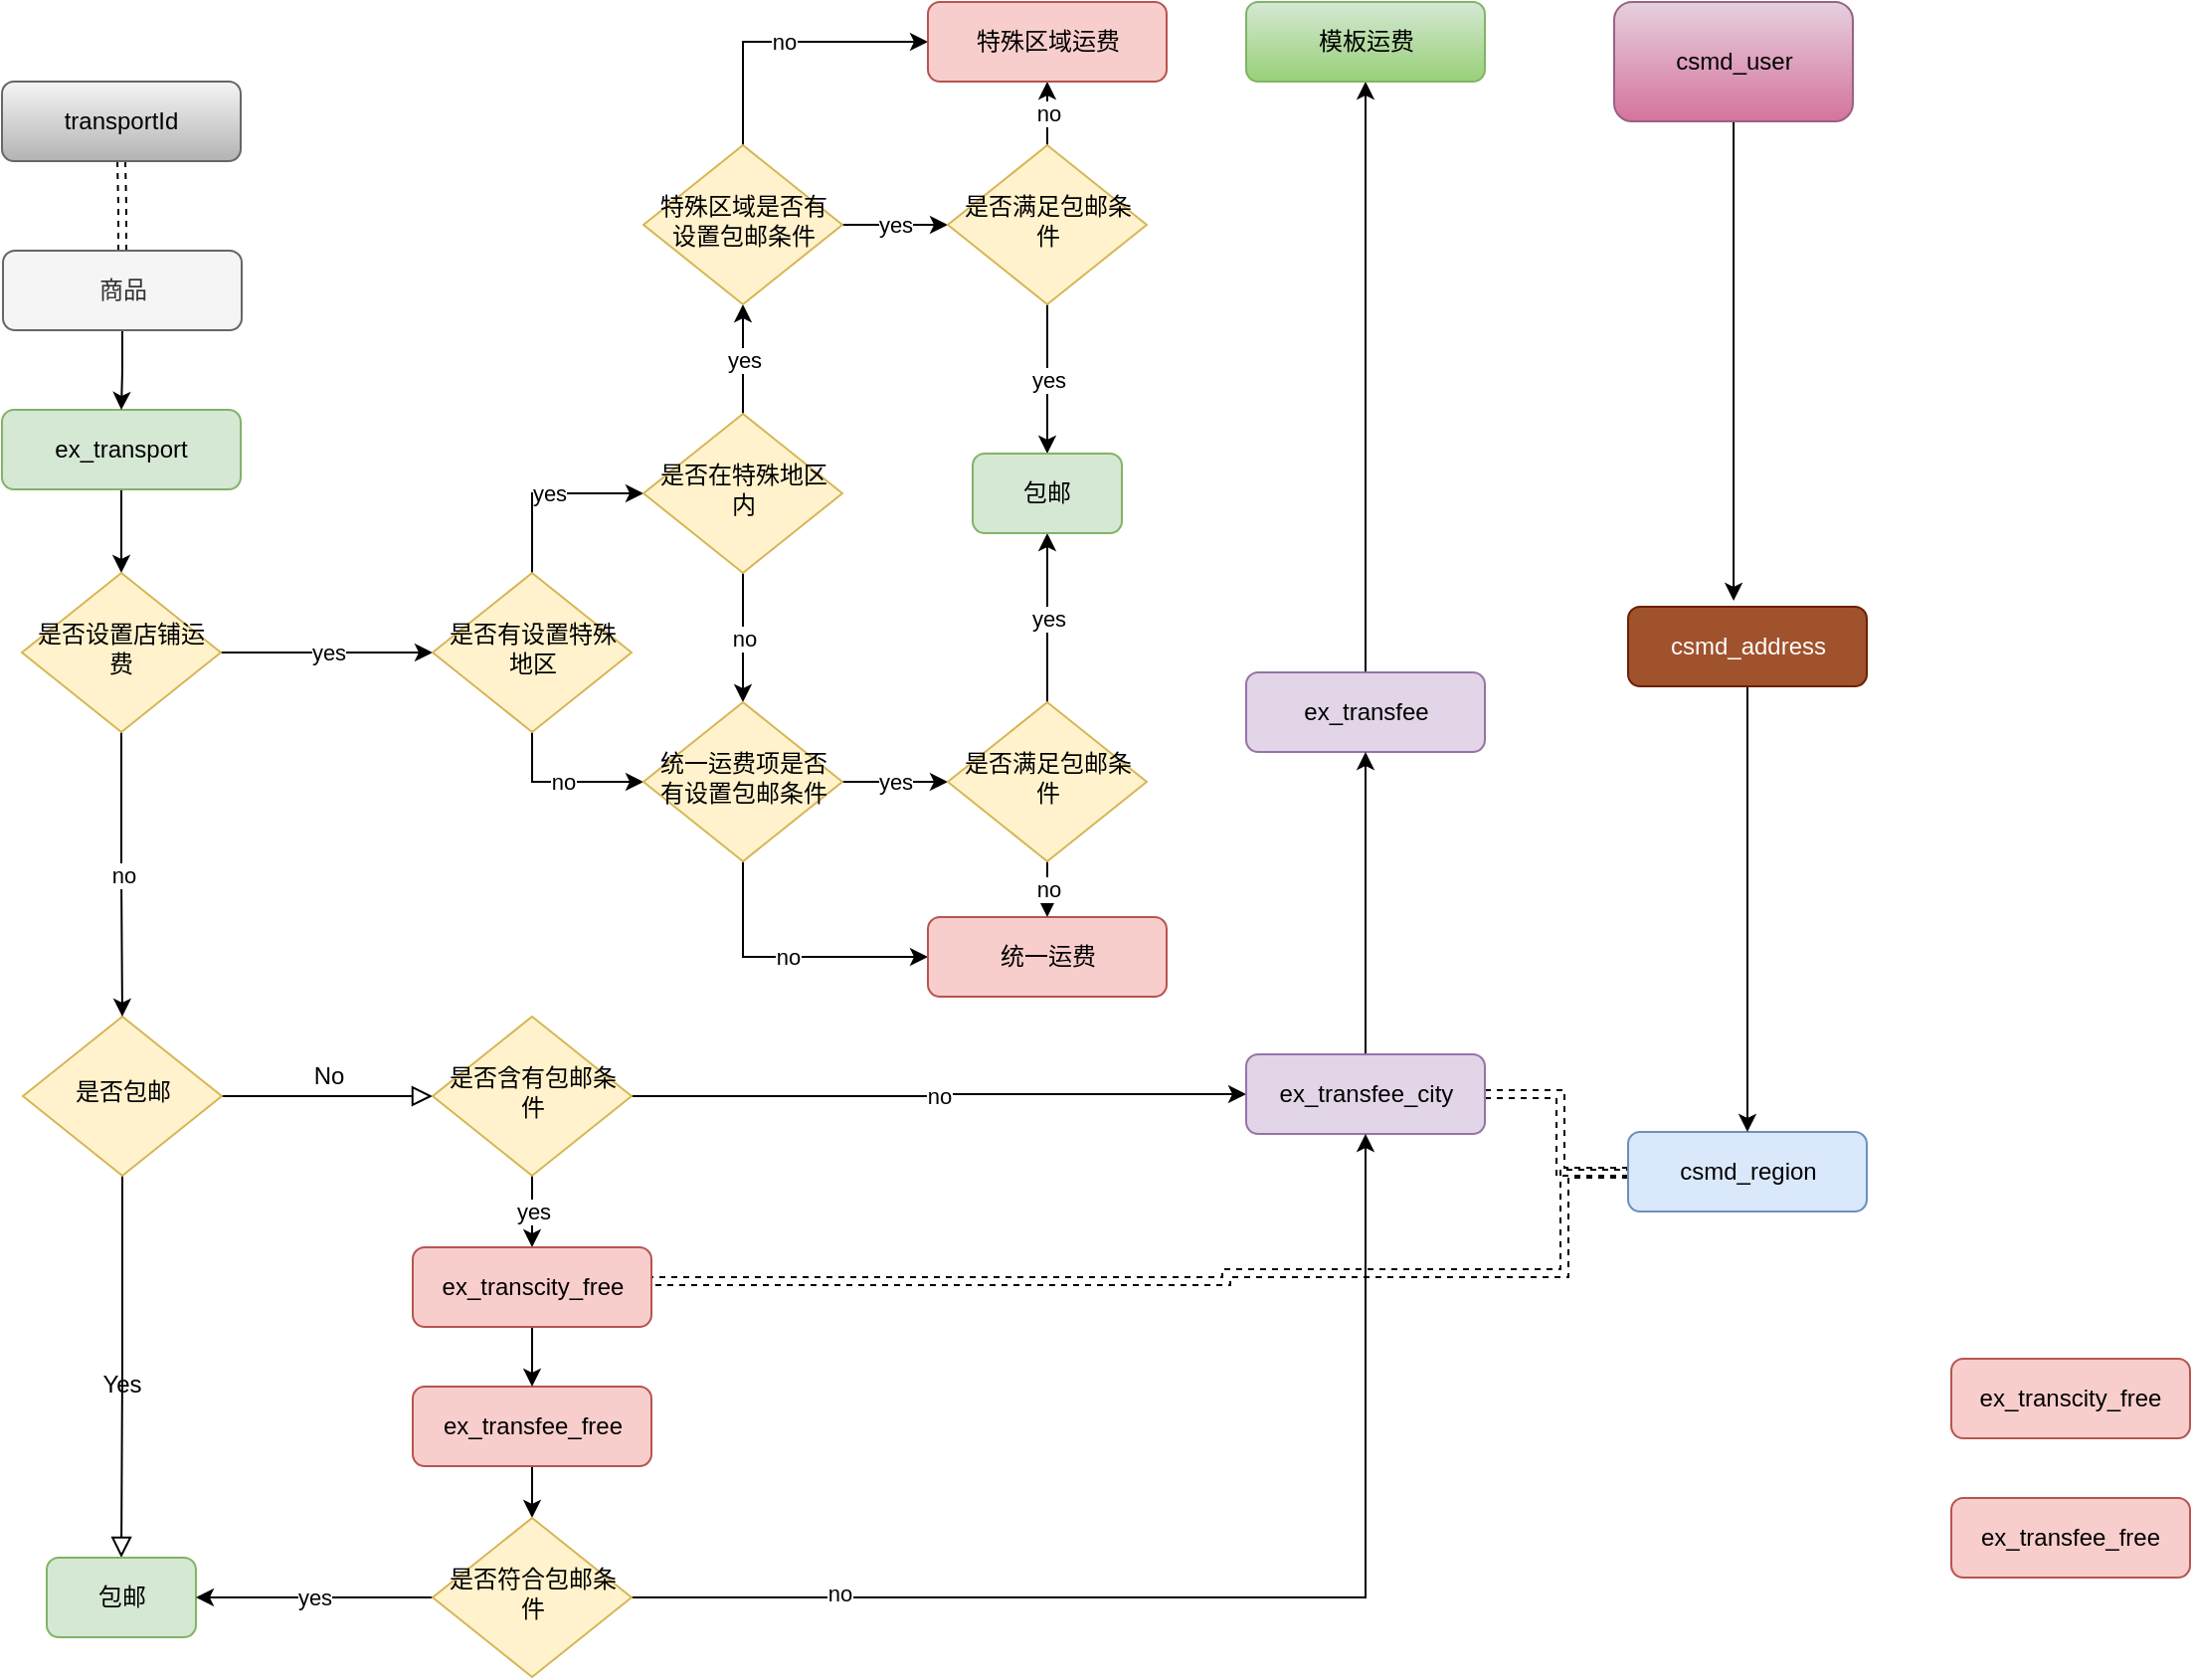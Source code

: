 <mxfile version="13.6.2" type="github" pages="2">
  <diagram id="C5RBs43oDa-KdzZeNtuy" name="运费模样">
    <mxGraphModel dx="1704" dy="724" grid="1" gridSize="10" guides="1" tooltips="1" connect="1" arrows="1" fold="1" page="1" pageScale="1" pageWidth="1169" pageHeight="1654" math="0" shadow="0">
      <root>
        <mxCell id="WIyWlLk6GJQsqaUBKTNV-0" />
        <mxCell id="WIyWlLk6GJQsqaUBKTNV-1" parent="WIyWlLk6GJQsqaUBKTNV-0" />
        <mxCell id="stCx9TEKh2jNsoe4EKCQ-95" style="edgeStyle=orthogonalEdgeStyle;rounded=0;orthogonalLoop=1;jettySize=auto;html=1;exitX=0.5;exitY=1;exitDx=0;exitDy=0;entryX=0.5;entryY=0;entryDx=0;entryDy=0;" parent="WIyWlLk6GJQsqaUBKTNV-1" source="WIyWlLk6GJQsqaUBKTNV-3" target="stCx9TEKh2jNsoe4EKCQ-87" edge="1">
          <mxGeometry relative="1" as="geometry" />
        </mxCell>
        <mxCell id="WIyWlLk6GJQsqaUBKTNV-3" value="ex_transport" style="rounded=1;whiteSpace=wrap;html=1;fontSize=12;glass=0;strokeWidth=1;shadow=0;fillColor=#d5e8d4;strokeColor=#82b366;" parent="WIyWlLk6GJQsqaUBKTNV-1" vertex="1">
          <mxGeometry x="120" y="536" width="120" height="40" as="geometry" />
        </mxCell>
        <mxCell id="WIyWlLk6GJQsqaUBKTNV-4" value="Yes" style="rounded=0;html=1;jettySize=auto;orthogonalLoop=1;fontSize=12;endArrow=block;endFill=0;endSize=8;strokeWidth=1;shadow=0;labelBackgroundColor=none;edgeStyle=orthogonalEdgeStyle;entryX=0.5;entryY=0;entryDx=0;entryDy=0;" parent="WIyWlLk6GJQsqaUBKTNV-1" source="WIyWlLk6GJQsqaUBKTNV-6" target="WIyWlLk6GJQsqaUBKTNV-11" edge="1">
          <mxGeometry x="0.091" relative="1" as="geometry">
            <mxPoint as="offset" />
            <mxPoint x="180.5" y="903" as="targetPoint" />
          </mxGeometry>
        </mxCell>
        <mxCell id="WIyWlLk6GJQsqaUBKTNV-5" value="No" style="edgeStyle=orthogonalEdgeStyle;rounded=0;html=1;jettySize=auto;orthogonalLoop=1;fontSize=12;endArrow=block;endFill=0;endSize=8;strokeWidth=1;shadow=0;labelBackgroundColor=none;entryX=0;entryY=0.5;entryDx=0;entryDy=0;" parent="WIyWlLk6GJQsqaUBKTNV-1" source="WIyWlLk6GJQsqaUBKTNV-6" target="WIyWlLk6GJQsqaUBKTNV-10" edge="1">
          <mxGeometry y="10" relative="1" as="geometry">
            <mxPoint as="offset" />
            <mxPoint x="260.5" y="869" as="targetPoint" />
          </mxGeometry>
        </mxCell>
        <mxCell id="WIyWlLk6GJQsqaUBKTNV-6" value="是否包邮" style="rhombus;whiteSpace=wrap;html=1;shadow=0;fontFamily=Helvetica;fontSize=12;align=center;strokeWidth=1;spacing=6;spacingTop=-4;fillColor=#fff2cc;strokeColor=#d6b656;" parent="WIyWlLk6GJQsqaUBKTNV-1" vertex="1">
          <mxGeometry x="130.5" y="841" width="100" height="80" as="geometry" />
        </mxCell>
        <mxCell id="stCx9TEKh2jNsoe4EKCQ-55" style="edgeStyle=orthogonalEdgeStyle;rounded=0;orthogonalLoop=1;jettySize=auto;html=1;exitX=0.5;exitY=0;exitDx=0;exitDy=0;entryX=0.5;entryY=1;entryDx=0;entryDy=0;" parent="WIyWlLk6GJQsqaUBKTNV-1" source="WIyWlLk6GJQsqaUBKTNV-7" target="_SuiIOecB2PzD5mhdVLb-4" edge="1">
          <mxGeometry relative="1" as="geometry" />
        </mxCell>
        <mxCell id="WIyWlLk6GJQsqaUBKTNV-7" value="ex_transfee" style="rounded=1;whiteSpace=wrap;html=1;fontSize=12;glass=0;strokeWidth=1;shadow=0;fillColor=#e1d5e7;strokeColor=#9673a6;" parent="WIyWlLk6GJQsqaUBKTNV-1" vertex="1">
          <mxGeometry x="745.5" y="668" width="120" height="40" as="geometry" />
        </mxCell>
        <mxCell id="_SuiIOecB2PzD5mhdVLb-4" value="&lt;p&gt;模板运费&lt;/p&gt;" style="rounded=1;whiteSpace=wrap;html=1;fontSize=12;glass=0;strokeWidth=1;shadow=0;gradientColor=#97d077;fillColor=#d5e8d4;strokeColor=#82b366;" parent="WIyWlLk6GJQsqaUBKTNV-1" vertex="1">
          <mxGeometry x="745.5" y="331" width="120" height="40" as="geometry" />
        </mxCell>
        <mxCell id="stCx9TEKh2jNsoe4EKCQ-7" value="no" style="edgeStyle=orthogonalEdgeStyle;rounded=0;orthogonalLoop=1;jettySize=auto;html=1;exitX=1;exitY=0.5;exitDx=0;exitDy=0;entryX=0;entryY=0.5;entryDx=0;entryDy=0;" parent="WIyWlLk6GJQsqaUBKTNV-1" source="WIyWlLk6GJQsqaUBKTNV-10" target="_SuiIOecB2PzD5mhdVLb-20" edge="1">
          <mxGeometry relative="1" as="geometry" />
        </mxCell>
        <mxCell id="stCx9TEKh2jNsoe4EKCQ-68" value="yes" style="edgeStyle=orthogonalEdgeStyle;rounded=0;orthogonalLoop=1;jettySize=auto;html=1;exitX=0.5;exitY=1;exitDx=0;exitDy=0;entryX=0.5;entryY=0;entryDx=0;entryDy=0;" parent="WIyWlLk6GJQsqaUBKTNV-1" source="WIyWlLk6GJQsqaUBKTNV-10" target="_SuiIOecB2PzD5mhdVLb-21" edge="1">
          <mxGeometry relative="1" as="geometry" />
        </mxCell>
        <mxCell id="WIyWlLk6GJQsqaUBKTNV-10" value="是否含有包邮条件" style="rhombus;whiteSpace=wrap;html=1;shadow=0;fontFamily=Helvetica;fontSize=12;align=center;strokeWidth=1;spacing=6;spacingTop=-4;fillColor=#fff2cc;strokeColor=#d6b656;" parent="WIyWlLk6GJQsqaUBKTNV-1" vertex="1">
          <mxGeometry x="336.5" y="841" width="100" height="80" as="geometry" />
        </mxCell>
        <mxCell id="WIyWlLk6GJQsqaUBKTNV-11" value="包邮" style="rounded=1;whiteSpace=wrap;html=1;fontSize=12;glass=0;strokeWidth=1;shadow=0;fillColor=#d5e8d4;strokeColor=#82b366;" parent="WIyWlLk6GJQsqaUBKTNV-1" vertex="1">
          <mxGeometry x="142.5" y="1113" width="75" height="40" as="geometry" />
        </mxCell>
        <mxCell id="stCx9TEKh2jNsoe4EKCQ-70" style="edgeStyle=orthogonalEdgeStyle;rounded=0;orthogonalLoop=1;jettySize=auto;html=1;exitX=0.5;exitY=1;exitDx=0;exitDy=0;entryX=0.5;entryY=0;entryDx=0;entryDy=0;" parent="WIyWlLk6GJQsqaUBKTNV-1" source="WIyWlLk6GJQsqaUBKTNV-12" target="stCx9TEKh2jNsoe4EKCQ-60" edge="1">
          <mxGeometry relative="1" as="geometry" />
        </mxCell>
        <mxCell id="WIyWlLk6GJQsqaUBKTNV-12" value="ex_transfee_free" style="rounded=1;whiteSpace=wrap;html=1;fontSize=12;glass=0;strokeWidth=1;shadow=0;fillColor=#f8cecc;strokeColor=#b85450;" parent="WIyWlLk6GJQsqaUBKTNV-1" vertex="1">
          <mxGeometry x="326.5" y="1027" width="120" height="40" as="geometry" />
        </mxCell>
        <mxCell id="_SuiIOecB2PzD5mhdVLb-3" value="" style="edgeStyle=orthogonalEdgeStyle;rounded=0;orthogonalLoop=1;jettySize=auto;html=1;fontSize=12;shape=link;dashed=1;" parent="WIyWlLk6GJQsqaUBKTNV-1" source="_SuiIOecB2PzD5mhdVLb-0" target="_SuiIOecB2PzD5mhdVLb-2" edge="1">
          <mxGeometry relative="1" as="geometry" />
        </mxCell>
        <mxCell id="stCx9TEKh2jNsoe4EKCQ-94" style="edgeStyle=orthogonalEdgeStyle;rounded=0;orthogonalLoop=1;jettySize=auto;html=1;exitX=0.5;exitY=1;exitDx=0;exitDy=0;" parent="WIyWlLk6GJQsqaUBKTNV-1" source="_SuiIOecB2PzD5mhdVLb-0" target="WIyWlLk6GJQsqaUBKTNV-3" edge="1">
          <mxGeometry relative="1" as="geometry" />
        </mxCell>
        <mxCell id="_SuiIOecB2PzD5mhdVLb-0" value="商品" style="rounded=1;whiteSpace=wrap;html=1;fontSize=12;glass=0;strokeWidth=1;shadow=0;fillColor=#f5f5f5;strokeColor=#666666;fontColor=#333333;" parent="WIyWlLk6GJQsqaUBKTNV-1" vertex="1">
          <mxGeometry x="120.5" y="456" width="120" height="40" as="geometry" />
        </mxCell>
        <mxCell id="_SuiIOecB2PzD5mhdVLb-2" value="transportId" style="rounded=1;whiteSpace=wrap;html=1;fontSize=12;glass=0;strokeWidth=1;shadow=0;gradientColor=#b3b3b3;fillColor=#f5f5f5;strokeColor=#666666;" parent="WIyWlLk6GJQsqaUBKTNV-1" vertex="1">
          <mxGeometry x="120" y="371" width="120" height="40" as="geometry" />
        </mxCell>
        <mxCell id="_SuiIOecB2PzD5mhdVLb-9" style="edgeStyle=orthogonalEdgeStyle;rounded=0;orthogonalLoop=1;jettySize=auto;html=1;entryX=1;entryY=0.5;entryDx=0;entryDy=0;fontSize=12;dashed=1;shape=link;" parent="WIyWlLk6GJQsqaUBKTNV-1" source="_SuiIOecB2PzD5mhdVLb-8" target="_SuiIOecB2PzD5mhdVLb-20" edge="1">
          <mxGeometry relative="1" as="geometry">
            <mxPoint x="865.5" y="859" as="targetPoint" />
            <Array as="points">
              <mxPoint x="903.5" y="919" />
              <mxPoint x="903.5" y="880" />
            </Array>
          </mxGeometry>
        </mxCell>
        <mxCell id="stCx9TEKh2jNsoe4EKCQ-81" style="edgeStyle=orthogonalEdgeStyle;shape=link;rounded=0;orthogonalLoop=1;jettySize=auto;html=1;exitX=0;exitY=0.5;exitDx=0;exitDy=0;entryX=1;entryY=0.5;entryDx=0;entryDy=0;dashed=1;" parent="WIyWlLk6GJQsqaUBKTNV-1" edge="1">
          <mxGeometry relative="1" as="geometry">
            <Array as="points">
              <mxPoint x="905.5" y="920" />
              <mxPoint x="905.5" y="970" />
              <mxPoint x="735.5" y="970" />
              <mxPoint x="735.5" y="974" />
              <mxPoint x="446.5" y="974" />
            </Array>
            <mxPoint x="937.5" y="920" as="sourcePoint" />
            <mxPoint x="446.5" y="978" as="targetPoint" />
          </mxGeometry>
        </mxCell>
        <mxCell id="_SuiIOecB2PzD5mhdVLb-8" value="csmd_region" style="rounded=1;whiteSpace=wrap;html=1;fontSize=12;glass=0;strokeWidth=1;shadow=0;fillColor=#dae8fc;strokeColor=#6c8ebf;" parent="WIyWlLk6GJQsqaUBKTNV-1" vertex="1">
          <mxGeometry x="937.5" y="899" width="120" height="40" as="geometry" />
        </mxCell>
        <mxCell id="stCx9TEKh2jNsoe4EKCQ-85" style="edgeStyle=orthogonalEdgeStyle;rounded=0;orthogonalLoop=1;jettySize=auto;html=1;exitX=0.5;exitY=0;exitDx=0;exitDy=0;entryX=0.5;entryY=1;entryDx=0;entryDy=0;" parent="WIyWlLk6GJQsqaUBKTNV-1" source="_SuiIOecB2PzD5mhdVLb-20" target="WIyWlLk6GJQsqaUBKTNV-7" edge="1">
          <mxGeometry relative="1" as="geometry" />
        </mxCell>
        <mxCell id="_SuiIOecB2PzD5mhdVLb-20" value="ex_transfee_city" style="rounded=1;whiteSpace=wrap;html=1;fontSize=12;glass=0;strokeWidth=1;shadow=0;fillColor=#e1d5e7;strokeColor=#9673a6;" parent="WIyWlLk6GJQsqaUBKTNV-1" vertex="1">
          <mxGeometry x="745.5" y="860" width="120" height="40" as="geometry" />
        </mxCell>
        <mxCell id="stCx9TEKh2jNsoe4EKCQ-69" style="edgeStyle=orthogonalEdgeStyle;rounded=0;orthogonalLoop=1;jettySize=auto;html=1;exitX=0.5;exitY=1;exitDx=0;exitDy=0;entryX=0.5;entryY=0;entryDx=0;entryDy=0;" parent="WIyWlLk6GJQsqaUBKTNV-1" source="_SuiIOecB2PzD5mhdVLb-21" target="WIyWlLk6GJQsqaUBKTNV-12" edge="1">
          <mxGeometry relative="1" as="geometry" />
        </mxCell>
        <mxCell id="_SuiIOecB2PzD5mhdVLb-21" value="ex_transcity_free" style="rounded=1;whiteSpace=wrap;html=1;fontSize=12;glass=0;strokeWidth=1;shadow=0;fillColor=#f8cecc;strokeColor=#b85450;" parent="WIyWlLk6GJQsqaUBKTNV-1" vertex="1">
          <mxGeometry x="326.5" y="957" width="120" height="40" as="geometry" />
        </mxCell>
        <mxCell id="stCx9TEKh2jNsoe4EKCQ-46" style="edgeStyle=orthogonalEdgeStyle;rounded=0;orthogonalLoop=1;jettySize=auto;html=1;exitX=0.5;exitY=1;exitDx=0;exitDy=0;" parent="WIyWlLk6GJQsqaUBKTNV-1" source="_SuiIOecB2PzD5mhdVLb-24" target="_SuiIOecB2PzD5mhdVLb-8" edge="1">
          <mxGeometry relative="1" as="geometry" />
        </mxCell>
        <mxCell id="_SuiIOecB2PzD5mhdVLb-24" value="csmd_address" style="rounded=1;whiteSpace=wrap;html=1;fontSize=12;glass=0;strokeWidth=1;shadow=0;fillColor=#a0522d;strokeColor=#6D1F00;fontColor=#ffffff;" parent="WIyWlLk6GJQsqaUBKTNV-1" vertex="1">
          <mxGeometry x="937.5" y="635" width="120" height="40" as="geometry" />
        </mxCell>
        <mxCell id="_SuiIOecB2PzD5mhdVLb-28" style="edgeStyle=orthogonalEdgeStyle;rounded=0;orthogonalLoop=1;jettySize=auto;html=1;entryX=0.442;entryY=-0.075;entryDx=0;entryDy=0;entryPerimeter=0;fontSize=12;" parent="WIyWlLk6GJQsqaUBKTNV-1" source="_SuiIOecB2PzD5mhdVLb-27" target="_SuiIOecB2PzD5mhdVLb-24" edge="1">
          <mxGeometry relative="1" as="geometry" />
        </mxCell>
        <mxCell id="_SuiIOecB2PzD5mhdVLb-27" value="csmd_user" style="rounded=1;whiteSpace=wrap;html=1;gradientColor=#d5739d;fillColor=#e6d0de;strokeColor=#996185;fontSize=12;" parent="WIyWlLk6GJQsqaUBKTNV-1" vertex="1">
          <mxGeometry x="930.5" y="331" width="120" height="60" as="geometry" />
        </mxCell>
        <mxCell id="_SuiIOecB2PzD5mhdVLb-16" value="yes" style="text;html=1;align=center;verticalAlign=middle;resizable=0;points=[];autosize=1;fontSize=12;" parent="WIyWlLk6GJQsqaUBKTNV-1" vertex="1">
          <mxGeometry x="396.5" y="1123" width="30" height="20" as="geometry" />
        </mxCell>
        <mxCell id="stCx9TEKh2jNsoe4EKCQ-72" value="yes" style="edgeStyle=orthogonalEdgeStyle;rounded=0;orthogonalLoop=1;jettySize=auto;html=1;exitX=0;exitY=0.5;exitDx=0;exitDy=0;entryX=1;entryY=0.5;entryDx=0;entryDy=0;" parent="WIyWlLk6GJQsqaUBKTNV-1" source="stCx9TEKh2jNsoe4EKCQ-60" target="WIyWlLk6GJQsqaUBKTNV-11" edge="1">
          <mxGeometry relative="1" as="geometry" />
        </mxCell>
        <mxCell id="stCx9TEKh2jNsoe4EKCQ-83" style="edgeStyle=orthogonalEdgeStyle;rounded=0;orthogonalLoop=1;jettySize=auto;html=1;exitX=1;exitY=0.5;exitDx=0;exitDy=0;entryX=0.5;entryY=1;entryDx=0;entryDy=0;" parent="WIyWlLk6GJQsqaUBKTNV-1" source="stCx9TEKh2jNsoe4EKCQ-60" target="_SuiIOecB2PzD5mhdVLb-20" edge="1">
          <mxGeometry relative="1" as="geometry" />
        </mxCell>
        <mxCell id="stCx9TEKh2jNsoe4EKCQ-84" value="no" style="edgeLabel;html=1;align=center;verticalAlign=middle;resizable=0;points=[];" parent="stCx9TEKh2jNsoe4EKCQ-83" vertex="1" connectable="0">
          <mxGeometry x="-0.654" y="2" relative="1" as="geometry">
            <mxPoint as="offset" />
          </mxGeometry>
        </mxCell>
        <mxCell id="stCx9TEKh2jNsoe4EKCQ-60" value="是否符合包邮条件" style="rhombus;whiteSpace=wrap;html=1;shadow=0;fontFamily=Helvetica;fontSize=12;align=center;strokeWidth=1;spacing=6;spacingTop=-4;fillColor=#fff2cc;strokeColor=#d6b656;" parent="WIyWlLk6GJQsqaUBKTNV-1" vertex="1">
          <mxGeometry x="336.5" y="1093" width="100" height="80" as="geometry" />
        </mxCell>
        <mxCell id="stCx9TEKh2jNsoe4EKCQ-96" value="no" style="edgeStyle=orthogonalEdgeStyle;rounded=0;orthogonalLoop=1;jettySize=auto;html=1;exitX=0.5;exitY=1;exitDx=0;exitDy=0;entryX=0.5;entryY=0;entryDx=0;entryDy=0;" parent="WIyWlLk6GJQsqaUBKTNV-1" source="stCx9TEKh2jNsoe4EKCQ-87" target="WIyWlLk6GJQsqaUBKTNV-6" edge="1">
          <mxGeometry relative="1" as="geometry" />
        </mxCell>
        <mxCell id="stCx9TEKh2jNsoe4EKCQ-122" value="yes" style="edgeStyle=orthogonalEdgeStyle;rounded=0;orthogonalLoop=1;jettySize=auto;html=1;exitX=1;exitY=0.5;exitDx=0;exitDy=0;" parent="WIyWlLk6GJQsqaUBKTNV-1" source="stCx9TEKh2jNsoe4EKCQ-87" target="stCx9TEKh2jNsoe4EKCQ-98" edge="1">
          <mxGeometry relative="1" as="geometry" />
        </mxCell>
        <mxCell id="stCx9TEKh2jNsoe4EKCQ-87" value="是否设置店铺运费" style="rhombus;whiteSpace=wrap;html=1;shadow=0;fontFamily=Helvetica;fontSize=12;align=center;strokeWidth=1;spacing=6;spacingTop=-4;fillColor=#fff2cc;strokeColor=#d6b656;" parent="WIyWlLk6GJQsqaUBKTNV-1" vertex="1">
          <mxGeometry x="130" y="618" width="100" height="80" as="geometry" />
        </mxCell>
        <mxCell id="SvztpezoC-0F4FLY3fxO-26" value="no" style="edgeStyle=orthogonalEdgeStyle;rounded=0;orthogonalLoop=1;jettySize=auto;html=1;exitX=0.5;exitY=1;exitDx=0;exitDy=0;entryX=0;entryY=0.5;entryDx=0;entryDy=0;" edge="1" parent="WIyWlLk6GJQsqaUBKTNV-1" source="stCx9TEKh2jNsoe4EKCQ-98" target="SvztpezoC-0F4FLY3fxO-4">
          <mxGeometry relative="1" as="geometry" />
        </mxCell>
        <mxCell id="SvztpezoC-0F4FLY3fxO-27" value="yes" style="edgeStyle=orthogonalEdgeStyle;rounded=0;orthogonalLoop=1;jettySize=auto;html=1;exitX=0.5;exitY=0;exitDx=0;exitDy=0;entryX=0;entryY=0.5;entryDx=0;entryDy=0;" edge="1" parent="WIyWlLk6GJQsqaUBKTNV-1" source="stCx9TEKh2jNsoe4EKCQ-98" target="SvztpezoC-0F4FLY3fxO-1">
          <mxGeometry relative="1" as="geometry" />
        </mxCell>
        <mxCell id="stCx9TEKh2jNsoe4EKCQ-98" value="是否有设置特殊地区" style="rhombus;whiteSpace=wrap;html=1;shadow=0;fontFamily=Helvetica;fontSize=12;align=center;strokeWidth=1;spacing=6;spacingTop=-4;fillColor=#fff2cc;strokeColor=#d6b656;" parent="WIyWlLk6GJQsqaUBKTNV-1" vertex="1">
          <mxGeometry x="336.5" y="618" width="100" height="80" as="geometry" />
        </mxCell>
        <mxCell id="stCx9TEKh2jNsoe4EKCQ-116" value="ex_transfee_free" style="rounded=1;whiteSpace=wrap;html=1;fontSize=12;glass=0;strokeWidth=1;shadow=0;fillColor=#f8cecc;strokeColor=#b85450;" parent="WIyWlLk6GJQsqaUBKTNV-1" vertex="1">
          <mxGeometry x="1100" y="1083" width="120" height="40" as="geometry" />
        </mxCell>
        <mxCell id="stCx9TEKh2jNsoe4EKCQ-118" value="ex_transcity_free" style="rounded=1;whiteSpace=wrap;html=1;fontSize=12;glass=0;strokeWidth=1;shadow=0;fillColor=#f8cecc;strokeColor=#b85450;" parent="WIyWlLk6GJQsqaUBKTNV-1" vertex="1">
          <mxGeometry x="1100" y="1013" width="120" height="40" as="geometry" />
        </mxCell>
        <mxCell id="SvztpezoC-0F4FLY3fxO-17" value="yes" style="edgeStyle=orthogonalEdgeStyle;rounded=0;orthogonalLoop=1;jettySize=auto;html=1;exitX=0.5;exitY=0;exitDx=0;exitDy=0;entryX=0.5;entryY=1;entryDx=0;entryDy=0;" edge="1" parent="WIyWlLk6GJQsqaUBKTNV-1" source="SvztpezoC-0F4FLY3fxO-1" target="SvztpezoC-0F4FLY3fxO-16">
          <mxGeometry relative="1" as="geometry" />
        </mxCell>
        <mxCell id="SvztpezoC-0F4FLY3fxO-28" value="no" style="edgeStyle=orthogonalEdgeStyle;rounded=0;orthogonalLoop=1;jettySize=auto;html=1;exitX=0.5;exitY=1;exitDx=0;exitDy=0;entryX=0.5;entryY=0;entryDx=0;entryDy=0;" edge="1" parent="WIyWlLk6GJQsqaUBKTNV-1" source="SvztpezoC-0F4FLY3fxO-1" target="SvztpezoC-0F4FLY3fxO-4">
          <mxGeometry relative="1" as="geometry" />
        </mxCell>
        <mxCell id="SvztpezoC-0F4FLY3fxO-1" value="是否在特殊地区内" style="rhombus;whiteSpace=wrap;html=1;shadow=0;fontFamily=Helvetica;fontSize=12;align=center;strokeWidth=1;spacing=6;spacingTop=-4;fillColor=#fff2cc;strokeColor=#d6b656;" vertex="1" parent="WIyWlLk6GJQsqaUBKTNV-1">
          <mxGeometry x="442.5" y="538" width="100" height="80" as="geometry" />
        </mxCell>
        <mxCell id="SvztpezoC-0F4FLY3fxO-9" value="yes" style="edgeStyle=orthogonalEdgeStyle;rounded=0;orthogonalLoop=1;jettySize=auto;html=1;entryX=0;entryY=0.5;entryDx=0;entryDy=0;" edge="1" parent="WIyWlLk6GJQsqaUBKTNV-1" source="SvztpezoC-0F4FLY3fxO-4" target="SvztpezoC-0F4FLY3fxO-8">
          <mxGeometry relative="1" as="geometry" />
        </mxCell>
        <mxCell id="SvztpezoC-0F4FLY3fxO-29" value="no" style="edgeStyle=orthogonalEdgeStyle;rounded=0;orthogonalLoop=1;jettySize=auto;html=1;exitX=0.5;exitY=1;exitDx=0;exitDy=0;entryX=0;entryY=0.5;entryDx=0;entryDy=0;" edge="1" parent="WIyWlLk6GJQsqaUBKTNV-1" source="SvztpezoC-0F4FLY3fxO-4" target="SvztpezoC-0F4FLY3fxO-7">
          <mxGeometry relative="1" as="geometry" />
        </mxCell>
        <mxCell id="SvztpezoC-0F4FLY3fxO-4" value="统一运费项是否有设置包邮条件" style="rhombus;whiteSpace=wrap;html=1;shadow=0;fontFamily=Helvetica;fontSize=12;align=center;strokeWidth=1;spacing=6;spacingTop=-4;fillColor=#fff2cc;strokeColor=#d6b656;" vertex="1" parent="WIyWlLk6GJQsqaUBKTNV-1">
          <mxGeometry x="442.5" y="683" width="100" height="80" as="geometry" />
        </mxCell>
        <mxCell id="SvztpezoC-0F4FLY3fxO-7" value="统一运费" style="rounded=1;whiteSpace=wrap;html=1;fontSize=12;glass=0;strokeWidth=1;shadow=0;fillColor=#f8cecc;strokeColor=#b85450;" vertex="1" parent="WIyWlLk6GJQsqaUBKTNV-1">
          <mxGeometry x="585.5" y="791" width="120" height="40" as="geometry" />
        </mxCell>
        <mxCell id="SvztpezoC-0F4FLY3fxO-11" value="no" style="edgeStyle=orthogonalEdgeStyle;rounded=0;orthogonalLoop=1;jettySize=auto;html=1;exitX=0.5;exitY=1;exitDx=0;exitDy=0;entryX=0.5;entryY=0;entryDx=0;entryDy=0;" edge="1" parent="WIyWlLk6GJQsqaUBKTNV-1" source="SvztpezoC-0F4FLY3fxO-8" target="SvztpezoC-0F4FLY3fxO-7">
          <mxGeometry relative="1" as="geometry" />
        </mxCell>
        <mxCell id="SvztpezoC-0F4FLY3fxO-25" value="yes" style="edgeStyle=orthogonalEdgeStyle;rounded=0;orthogonalLoop=1;jettySize=auto;html=1;exitX=0.5;exitY=0;exitDx=0;exitDy=0;entryX=0.5;entryY=1;entryDx=0;entryDy=0;" edge="1" parent="WIyWlLk6GJQsqaUBKTNV-1" source="SvztpezoC-0F4FLY3fxO-8" target="SvztpezoC-0F4FLY3fxO-22">
          <mxGeometry relative="1" as="geometry" />
        </mxCell>
        <mxCell id="SvztpezoC-0F4FLY3fxO-8" value="是否满足包邮条件" style="rhombus;whiteSpace=wrap;html=1;shadow=0;fontFamily=Helvetica;fontSize=12;align=center;strokeWidth=1;spacing=6;spacingTop=-4;fillColor=#fff2cc;strokeColor=#d6b656;" vertex="1" parent="WIyWlLk6GJQsqaUBKTNV-1">
          <mxGeometry x="595.5" y="683" width="100" height="80" as="geometry" />
        </mxCell>
        <mxCell id="SvztpezoC-0F4FLY3fxO-18" value="yes" style="edgeStyle=orthogonalEdgeStyle;rounded=0;orthogonalLoop=1;jettySize=auto;html=1;exitX=1;exitY=0.5;exitDx=0;exitDy=0;entryX=0;entryY=0.5;entryDx=0;entryDy=0;" edge="1" parent="WIyWlLk6GJQsqaUBKTNV-1" source="SvztpezoC-0F4FLY3fxO-16" target="SvztpezoC-0F4FLY3fxO-19">
          <mxGeometry relative="1" as="geometry">
            <mxPoint x="558.5" y="440" as="targetPoint" />
          </mxGeometry>
        </mxCell>
        <mxCell id="SvztpezoC-0F4FLY3fxO-32" value="no" style="edgeStyle=orthogonalEdgeStyle;rounded=0;orthogonalLoop=1;jettySize=auto;html=1;exitX=0.5;exitY=0;exitDx=0;exitDy=0;entryX=0;entryY=0.5;entryDx=0;entryDy=0;" edge="1" parent="WIyWlLk6GJQsqaUBKTNV-1" source="SvztpezoC-0F4FLY3fxO-16" target="SvztpezoC-0F4FLY3fxO-30">
          <mxGeometry relative="1" as="geometry" />
        </mxCell>
        <mxCell id="SvztpezoC-0F4FLY3fxO-16" value="特殊区域是否有设置包邮条件" style="rhombus;whiteSpace=wrap;html=1;shadow=0;fontFamily=Helvetica;fontSize=12;align=center;strokeWidth=1;spacing=6;spacingTop=-4;fillColor=#fff2cc;strokeColor=#d6b656;" vertex="1" parent="WIyWlLk6GJQsqaUBKTNV-1">
          <mxGeometry x="442.5" y="403" width="100" height="80" as="geometry" />
        </mxCell>
        <mxCell id="SvztpezoC-0F4FLY3fxO-24" value="yes" style="edgeStyle=orthogonalEdgeStyle;rounded=0;orthogonalLoop=1;jettySize=auto;html=1;exitX=0.5;exitY=1;exitDx=0;exitDy=0;entryX=0.5;entryY=0;entryDx=0;entryDy=0;" edge="1" parent="WIyWlLk6GJQsqaUBKTNV-1" source="SvztpezoC-0F4FLY3fxO-19" target="SvztpezoC-0F4FLY3fxO-22">
          <mxGeometry relative="1" as="geometry" />
        </mxCell>
        <mxCell id="SvztpezoC-0F4FLY3fxO-31" value="no" style="edgeStyle=orthogonalEdgeStyle;rounded=0;orthogonalLoop=1;jettySize=auto;html=1;exitX=0.5;exitY=0;exitDx=0;exitDy=0;entryX=0.5;entryY=1;entryDx=0;entryDy=0;" edge="1" parent="WIyWlLk6GJQsqaUBKTNV-1" source="SvztpezoC-0F4FLY3fxO-19" target="SvztpezoC-0F4FLY3fxO-30">
          <mxGeometry relative="1" as="geometry" />
        </mxCell>
        <mxCell id="SvztpezoC-0F4FLY3fxO-19" value="是否满足包邮条件" style="rhombus;whiteSpace=wrap;html=1;shadow=0;fontFamily=Helvetica;fontSize=12;align=center;strokeWidth=1;spacing=6;spacingTop=-4;fillColor=#fff2cc;strokeColor=#d6b656;" vertex="1" parent="WIyWlLk6GJQsqaUBKTNV-1">
          <mxGeometry x="595.5" y="403" width="100" height="80" as="geometry" />
        </mxCell>
        <mxCell id="SvztpezoC-0F4FLY3fxO-22" value="包邮" style="rounded=1;whiteSpace=wrap;html=1;fontSize=12;glass=0;strokeWidth=1;shadow=0;fillColor=#d5e8d4;strokeColor=#82b366;" vertex="1" parent="WIyWlLk6GJQsqaUBKTNV-1">
          <mxGeometry x="608" y="558" width="75" height="40" as="geometry" />
        </mxCell>
        <mxCell id="SvztpezoC-0F4FLY3fxO-30" value="特殊区域运费" style="rounded=1;whiteSpace=wrap;html=1;fontSize=12;glass=0;strokeWidth=1;shadow=0;fillColor=#f8cecc;strokeColor=#b85450;" vertex="1" parent="WIyWlLk6GJQsqaUBKTNV-1">
          <mxGeometry x="585.5" y="331" width="120" height="40" as="geometry" />
        </mxCell>
      </root>
    </mxGraphModel>
  </diagram>
  <diagram id="4VCAa04i9LpqxK9unjZ2" name="Page-2">
    <mxGraphModel dx="1072" dy="792" grid="1" gridSize="10" guides="1" tooltips="1" connect="1" arrows="1" fold="1" page="1" pageScale="1" pageWidth="827" pageHeight="1169" math="0" shadow="0">
      <root>
        <mxCell id="AL0m4tZPE71rC8lOXm3i-0" />
        <mxCell id="AL0m4tZPE71rC8lOXm3i-1" parent="AL0m4tZPE71rC8lOXm3i-0" />
      </root>
    </mxGraphModel>
  </diagram>
</mxfile>
